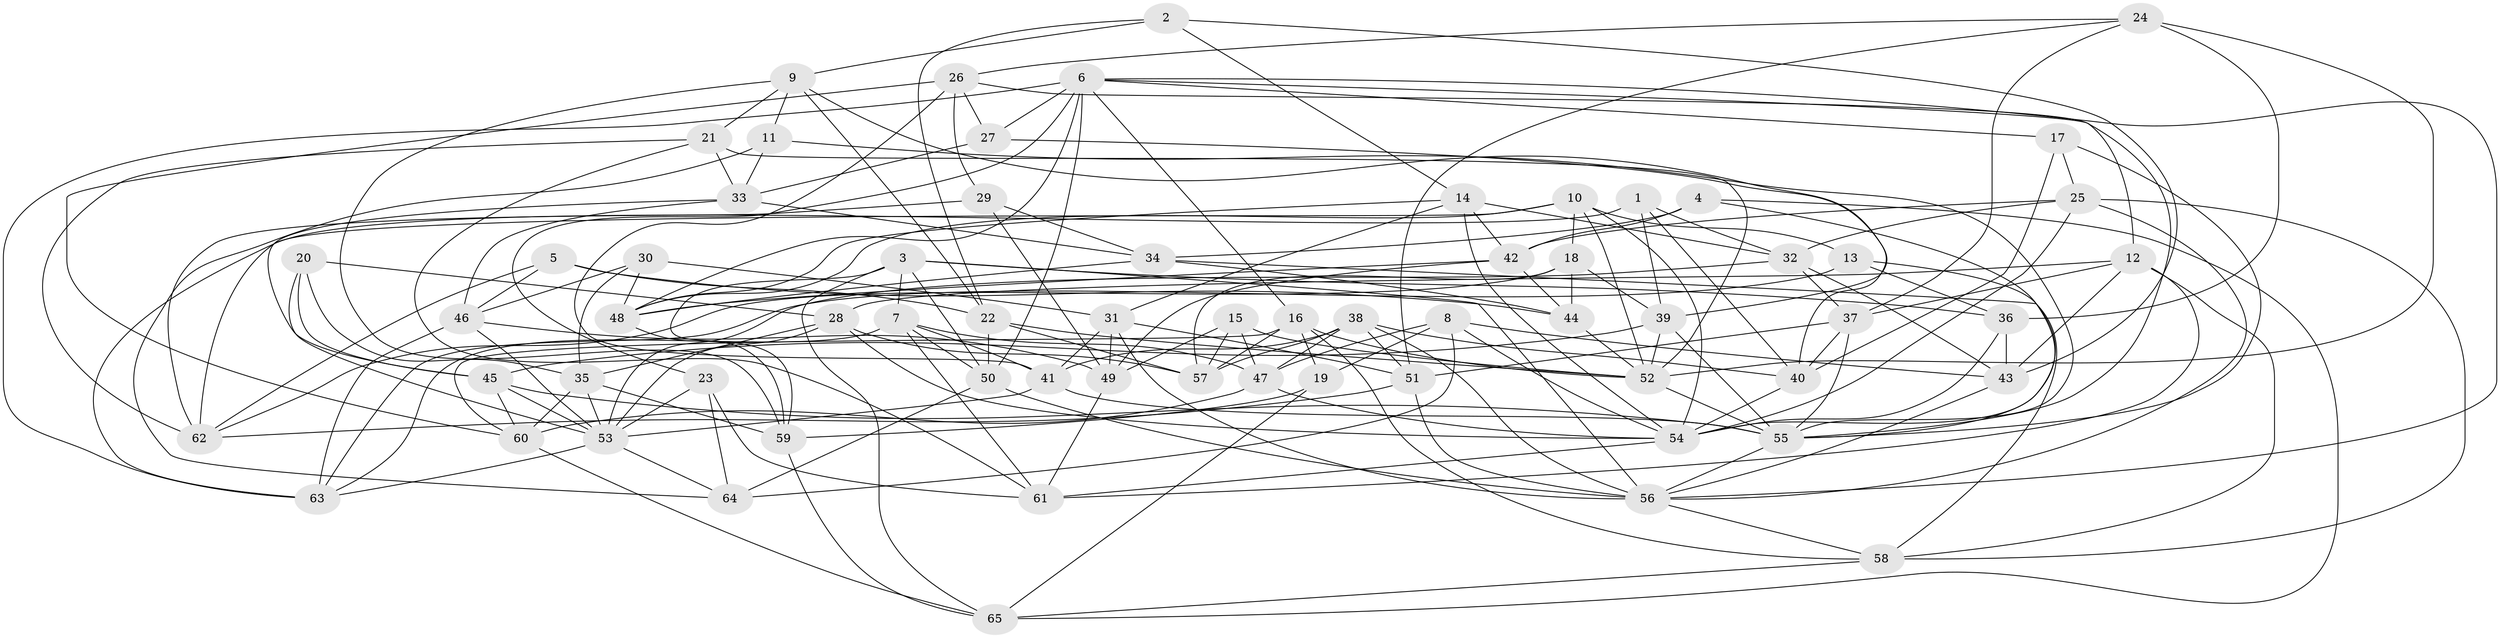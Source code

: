 // original degree distribution, {4: 1.0}
// Generated by graph-tools (version 1.1) at 2025/26/03/09/25 03:26:50]
// undirected, 65 vertices, 189 edges
graph export_dot {
graph [start="1"]
  node [color=gray90,style=filled];
  1;
  2;
  3;
  4;
  5;
  6;
  7;
  8;
  9;
  10;
  11;
  12;
  13;
  14;
  15;
  16;
  17;
  18;
  19;
  20;
  21;
  22;
  23;
  24;
  25;
  26;
  27;
  28;
  29;
  30;
  31;
  32;
  33;
  34;
  35;
  36;
  37;
  38;
  39;
  40;
  41;
  42;
  43;
  44;
  45;
  46;
  47;
  48;
  49;
  50;
  51;
  52;
  53;
  54;
  55;
  56;
  57;
  58;
  59;
  60;
  61;
  62;
  63;
  64;
  65;
  1 -- 32 [weight=1.0];
  1 -- 39 [weight=1.0];
  1 -- 40 [weight=1.0];
  1 -- 63 [weight=1.0];
  2 -- 9 [weight=1.0];
  2 -- 14 [weight=1.0];
  2 -- 22 [weight=1.0];
  2 -- 43 [weight=1.0];
  3 -- 7 [weight=1.0];
  3 -- 36 [weight=1.0];
  3 -- 50 [weight=1.0];
  3 -- 56 [weight=1.0];
  3 -- 59 [weight=1.0];
  3 -- 65 [weight=1.0];
  4 -- 34 [weight=1.0];
  4 -- 42 [weight=1.0];
  4 -- 54 [weight=1.0];
  4 -- 65 [weight=1.0];
  5 -- 22 [weight=1.0];
  5 -- 44 [weight=1.0];
  5 -- 46 [weight=1.0];
  5 -- 62 [weight=1.0];
  6 -- 12 [weight=1.0];
  6 -- 16 [weight=1.0];
  6 -- 17 [weight=1.0];
  6 -- 23 [weight=1.0];
  6 -- 27 [weight=1.0];
  6 -- 48 [weight=2.0];
  6 -- 50 [weight=1.0];
  6 -- 56 [weight=1.0];
  6 -- 63 [weight=1.0];
  7 -- 41 [weight=1.0];
  7 -- 47 [weight=1.0];
  7 -- 50 [weight=1.0];
  7 -- 61 [weight=1.0];
  7 -- 63 [weight=1.0];
  8 -- 19 [weight=1.0];
  8 -- 43 [weight=1.0];
  8 -- 47 [weight=1.0];
  8 -- 54 [weight=1.0];
  8 -- 64 [weight=2.0];
  9 -- 11 [weight=1.0];
  9 -- 21 [weight=1.0];
  9 -- 22 [weight=1.0];
  9 -- 40 [weight=1.0];
  9 -- 59 [weight=1.0];
  10 -- 13 [weight=1.0];
  10 -- 18 [weight=1.0];
  10 -- 48 [weight=1.0];
  10 -- 52 [weight=1.0];
  10 -- 54 [weight=1.0];
  10 -- 62 [weight=1.0];
  11 -- 33 [weight=1.0];
  11 -- 55 [weight=1.0];
  11 -- 64 [weight=1.0];
  12 -- 28 [weight=1.0];
  12 -- 37 [weight=1.0];
  12 -- 43 [weight=1.0];
  12 -- 58 [weight=1.0];
  12 -- 61 [weight=1.0];
  13 -- 36 [weight=1.0];
  13 -- 55 [weight=1.0];
  13 -- 63 [weight=1.0];
  14 -- 31 [weight=1.0];
  14 -- 32 [weight=1.0];
  14 -- 42 [weight=1.0];
  14 -- 48 [weight=1.0];
  14 -- 54 [weight=1.0];
  15 -- 47 [weight=1.0];
  15 -- 49 [weight=1.0];
  15 -- 52 [weight=1.0];
  15 -- 57 [weight=1.0];
  16 -- 19 [weight=1.0];
  16 -- 52 [weight=1.0];
  16 -- 57 [weight=1.0];
  16 -- 58 [weight=1.0];
  16 -- 60 [weight=1.0];
  17 -- 25 [weight=1.0];
  17 -- 40 [weight=1.0];
  17 -- 55 [weight=1.0];
  18 -- 39 [weight=1.0];
  18 -- 44 [weight=2.0];
  18 -- 57 [weight=1.0];
  18 -- 62 [weight=1.0];
  19 -- 59 [weight=1.0];
  19 -- 65 [weight=1.0];
  20 -- 28 [weight=1.0];
  20 -- 35 [weight=1.0];
  20 -- 45 [weight=1.0];
  20 -- 53 [weight=1.0];
  21 -- 33 [weight=1.0];
  21 -- 52 [weight=2.0];
  21 -- 61 [weight=1.0];
  21 -- 62 [weight=1.0];
  22 -- 50 [weight=1.0];
  22 -- 52 [weight=1.0];
  22 -- 57 [weight=1.0];
  23 -- 53 [weight=1.0];
  23 -- 61 [weight=1.0];
  23 -- 64 [weight=1.0];
  24 -- 26 [weight=1.0];
  24 -- 36 [weight=2.0];
  24 -- 37 [weight=1.0];
  24 -- 51 [weight=1.0];
  24 -- 52 [weight=1.0];
  25 -- 32 [weight=1.0];
  25 -- 42 [weight=1.0];
  25 -- 54 [weight=1.0];
  25 -- 56 [weight=1.0];
  25 -- 58 [weight=1.0];
  26 -- 27 [weight=1.0];
  26 -- 29 [weight=1.0];
  26 -- 41 [weight=1.0];
  26 -- 55 [weight=1.0];
  26 -- 60 [weight=1.0];
  27 -- 33 [weight=1.0];
  27 -- 39 [weight=1.0];
  28 -- 35 [weight=1.0];
  28 -- 53 [weight=1.0];
  28 -- 54 [weight=1.0];
  28 -- 57 [weight=1.0];
  29 -- 34 [weight=1.0];
  29 -- 49 [weight=1.0];
  29 -- 62 [weight=1.0];
  30 -- 31 [weight=1.0];
  30 -- 35 [weight=1.0];
  30 -- 46 [weight=1.0];
  30 -- 48 [weight=1.0];
  31 -- 41 [weight=1.0];
  31 -- 49 [weight=1.0];
  31 -- 51 [weight=1.0];
  31 -- 56 [weight=1.0];
  32 -- 37 [weight=1.0];
  32 -- 43 [weight=1.0];
  32 -- 53 [weight=1.0];
  33 -- 34 [weight=1.0];
  33 -- 45 [weight=1.0];
  33 -- 46 [weight=1.0];
  34 -- 44 [weight=1.0];
  34 -- 48 [weight=1.0];
  34 -- 58 [weight=1.0];
  35 -- 53 [weight=1.0];
  35 -- 59 [weight=1.0];
  35 -- 60 [weight=1.0];
  36 -- 43 [weight=1.0];
  36 -- 54 [weight=1.0];
  37 -- 40 [weight=1.0];
  37 -- 51 [weight=1.0];
  37 -- 55 [weight=1.0];
  38 -- 40 [weight=1.0];
  38 -- 41 [weight=1.0];
  38 -- 47 [weight=1.0];
  38 -- 51 [weight=1.0];
  38 -- 56 [weight=1.0];
  38 -- 57 [weight=1.0];
  39 -- 45 [weight=1.0];
  39 -- 52 [weight=1.0];
  39 -- 55 [weight=1.0];
  40 -- 54 [weight=1.0];
  41 -- 53 [weight=1.0];
  41 -- 55 [weight=1.0];
  42 -- 44 [weight=1.0];
  42 -- 48 [weight=1.0];
  42 -- 49 [weight=1.0];
  43 -- 56 [weight=1.0];
  44 -- 52 [weight=1.0];
  45 -- 53 [weight=1.0];
  45 -- 55 [weight=1.0];
  45 -- 60 [weight=1.0];
  46 -- 49 [weight=1.0];
  46 -- 53 [weight=1.0];
  46 -- 63 [weight=1.0];
  47 -- 54 [weight=1.0];
  47 -- 60 [weight=1.0];
  48 -- 59 [weight=1.0];
  49 -- 61 [weight=1.0];
  50 -- 56 [weight=1.0];
  50 -- 64 [weight=1.0];
  51 -- 56 [weight=1.0];
  51 -- 62 [weight=1.0];
  52 -- 55 [weight=1.0];
  53 -- 63 [weight=1.0];
  53 -- 64 [weight=1.0];
  54 -- 61 [weight=1.0];
  55 -- 56 [weight=1.0];
  56 -- 58 [weight=1.0];
  58 -- 65 [weight=1.0];
  59 -- 65 [weight=1.0];
  60 -- 65 [weight=1.0];
}
